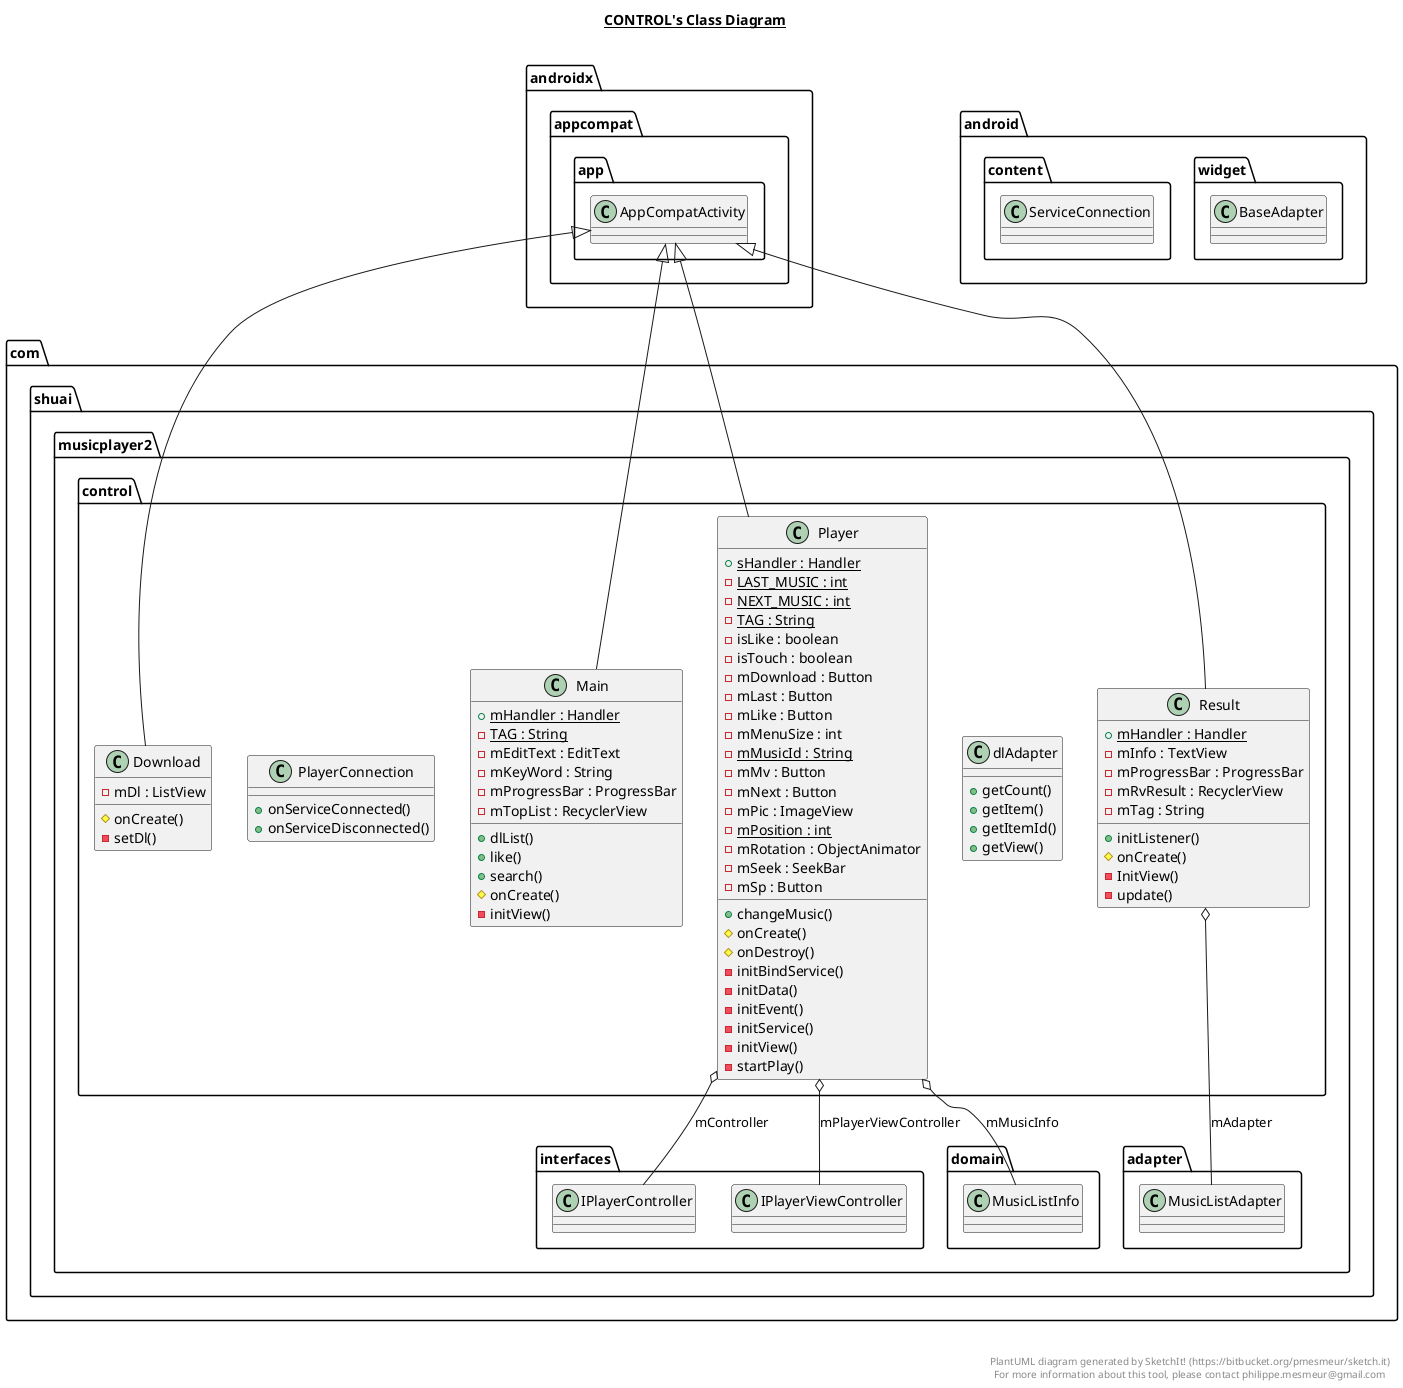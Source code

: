 @startuml

title __CONTROL's Class Diagram__\n

  namespace com.shuai.musicplayer2 {
    namespace control {
      class com.shuai.musicplayer2.control.Download {
          - mDl : ListView
          # onCreate()
          - setDl()
      }
    }
  }
  

  namespace com.shuai.musicplayer2 {
    namespace control {
      class com.shuai.musicplayer2.control.dlAdapter {
          + getCount()
          + getItem()
          + getItemId()
          + getView()
      }
    }
  }
  

  namespace com.shuai.musicplayer2 {
    namespace control {
      class com.shuai.musicplayer2.control.Main {
          {static} + mHandler : Handler
          {static} - TAG : String
          - mEditText : EditText
          - mKeyWord : String
          - mProgressBar : ProgressBar
          - mTopList : RecyclerView
          + dlList()
          + like()
          + search()
          # onCreate()
          - initView()
      }
    }
  }
  

  namespace com.shuai.musicplayer2 {
    namespace control {
      class com.shuai.musicplayer2.control.Player {
          {static} + sHandler : Handler
          {static} - LAST_MUSIC : int
          {static} - NEXT_MUSIC : int
          {static} - TAG : String
          - isLike : boolean
          - isTouch : boolean
          - mDownload : Button
          - mLast : Button
          - mLike : Button
          - mMenuSize : int
          {static} - mMusicId : String
          - mMv : Button
          - mNext : Button
          - mPic : ImageView
          {static} - mPosition : int
          - mRotation : ObjectAnimator
          - mSeek : SeekBar
          - mSp : Button
          + changeMusic()
          # onCreate()
          # onDestroy()
          - initBindService()
          - initData()
          - initEvent()
          - initService()
          - initView()
          - startPlay()
      }
    }
  }
  

  namespace com.shuai.musicplayer2 {
    namespace control {
      class com.shuai.musicplayer2.control.PlayerConnection {
          + onServiceConnected()
          + onServiceDisconnected()
      }
    }
  }
  

  namespace com.shuai.musicplayer2 {
    namespace control {
      class com.shuai.musicplayer2.control.Result {
          {static} + mHandler : Handler
          - mInfo : TextView
          - mProgressBar : ProgressBar
          - mRvResult : RecyclerView
          - mTag : String
          + initListener()
          # onCreate()
          - InitView()
          - update()
      }
    }
  }
  

  com.shuai.musicplayer2.control.Download -up-|> androidx.appcompat.app.AppCompatActivity
  com.shuai.musicplayer2.control.Download +-down- com.shuai.musicplayer2.control.Download.dlAdapter
  com.shuai.musicplayer2.control.Download.dlAdapter -up-|> android.widget.BaseAdapter
  com.shuai.musicplayer2.control.Main -up-|> androidx.appcompat.app.AppCompatActivity
  com.shuai.musicplayer2.control.Player -up-|> androidx.appcompat.app.AppCompatActivity
  com.shuai.musicplayer2.control.Player o-- com.shuai.musicplayer2.interfaces.IPlayerController : mController
  com.shuai.musicplayer2.control.Player o-- com.shuai.musicplayer2.domain.MusicListInfo : mMusicInfo
  com.shuai.musicplayer2.control.Player o-- com.shuai.musicplayer2.control.Player.PlayerConnection : mPlayerConnection
  com.shuai.musicplayer2.control.Player o-- com.shuai.musicplayer2.interfaces.IPlayerViewController : mPlayerViewController
  com.shuai.musicplayer2.control.Player +-down- com.shuai.musicplayer2.control.Player.PlayerConnection
  com.shuai.musicplayer2.control.Player.PlayerConnection .up.|> android.content.ServiceConnection
  com.shuai.musicplayer2.control.Result -up-|> androidx.appcompat.app.AppCompatActivity
  com.shuai.musicplayer2.control.Result o-- com.shuai.musicplayer2.adapter.MusicListAdapter : mAdapter


right footer


PlantUML diagram generated by SketchIt! (https://bitbucket.org/pmesmeur/sketch.it)
For more information about this tool, please contact philippe.mesmeur@gmail.com
endfooter

@enduml

